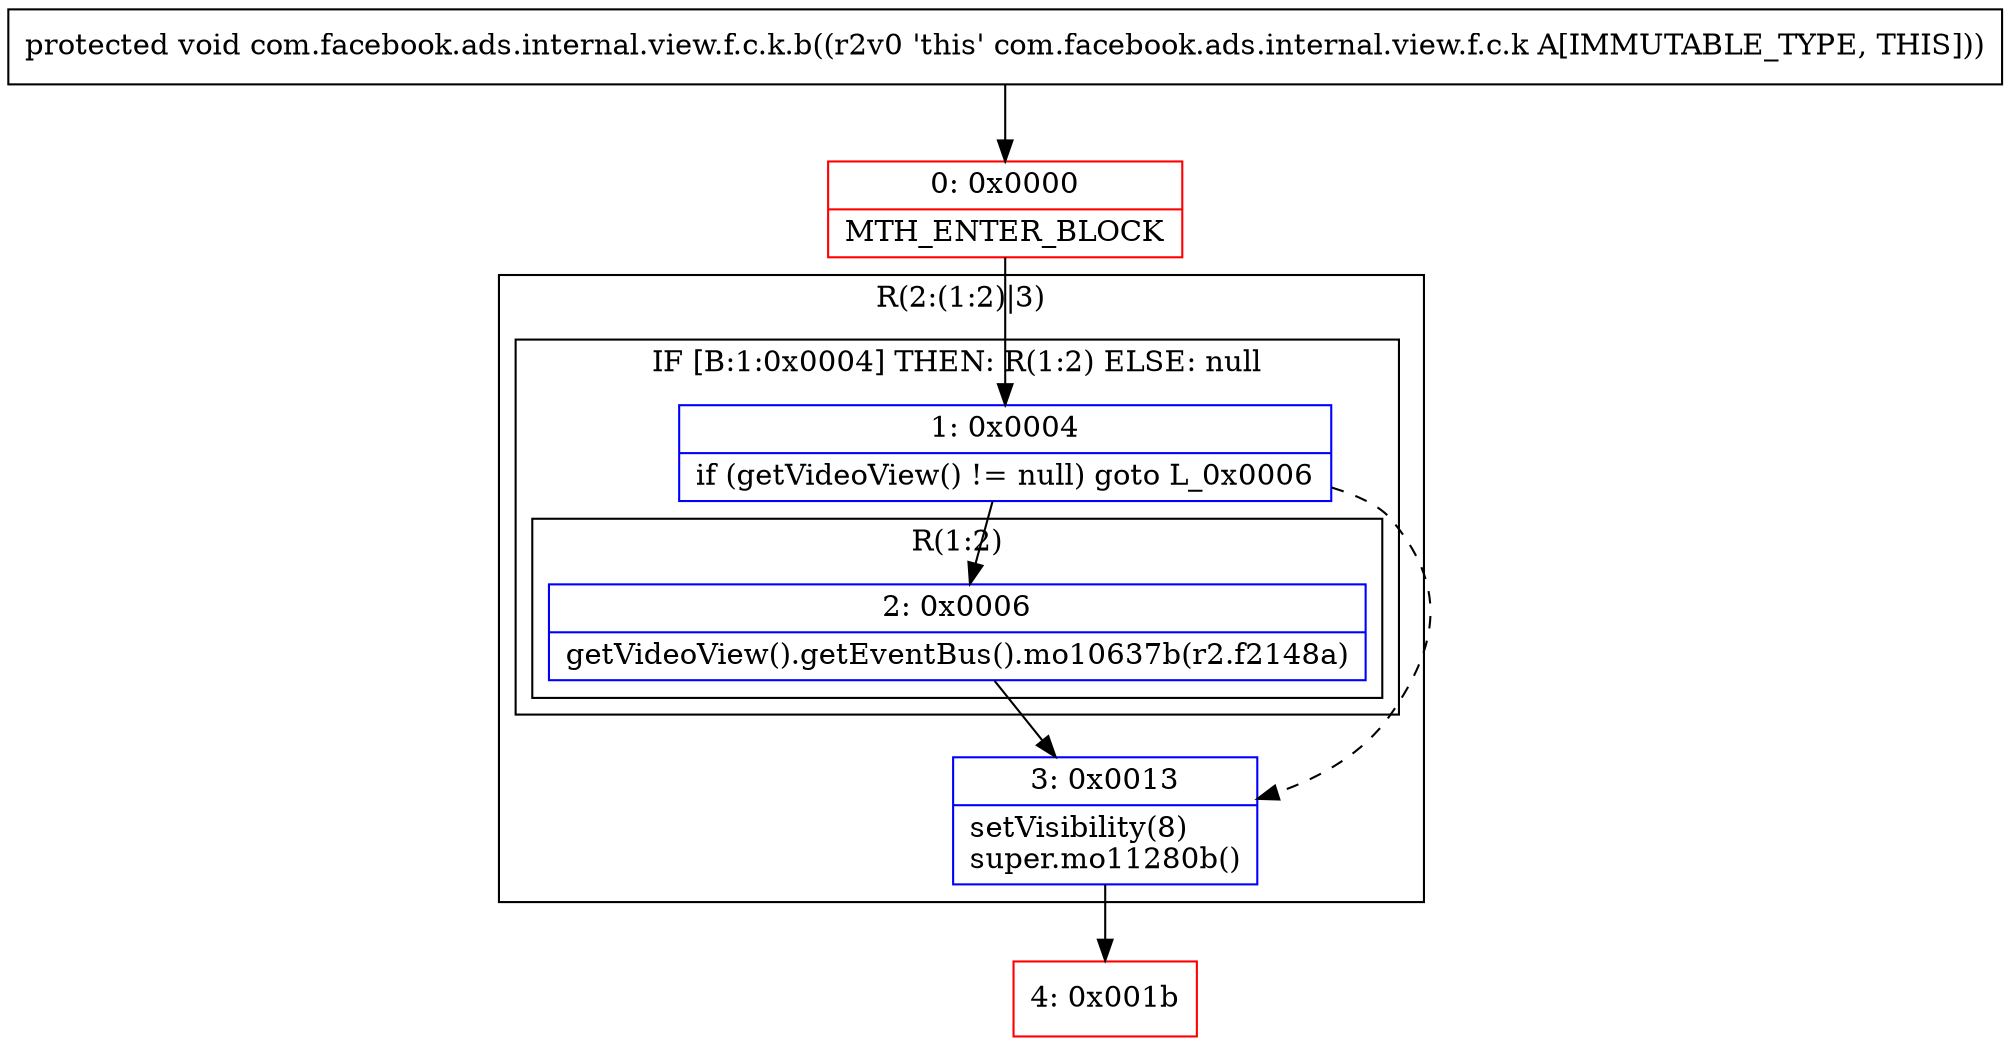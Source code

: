 digraph "CFG forcom.facebook.ads.internal.view.f.c.k.b()V" {
subgraph cluster_Region_1225870405 {
label = "R(2:(1:2)|3)";
node [shape=record,color=blue];
subgraph cluster_IfRegion_1885577486 {
label = "IF [B:1:0x0004] THEN: R(1:2) ELSE: null";
node [shape=record,color=blue];
Node_1 [shape=record,label="{1\:\ 0x0004|if (getVideoView() != null) goto L_0x0006\l}"];
subgraph cluster_Region_2107877989 {
label = "R(1:2)";
node [shape=record,color=blue];
Node_2 [shape=record,label="{2\:\ 0x0006|getVideoView().getEventBus().mo10637b(r2.f2148a)\l}"];
}
}
Node_3 [shape=record,label="{3\:\ 0x0013|setVisibility(8)\lsuper.mo11280b()\l}"];
}
Node_0 [shape=record,color=red,label="{0\:\ 0x0000|MTH_ENTER_BLOCK\l}"];
Node_4 [shape=record,color=red,label="{4\:\ 0x001b}"];
MethodNode[shape=record,label="{protected void com.facebook.ads.internal.view.f.c.k.b((r2v0 'this' com.facebook.ads.internal.view.f.c.k A[IMMUTABLE_TYPE, THIS])) }"];
MethodNode -> Node_0;
Node_1 -> Node_2;
Node_1 -> Node_3[style=dashed];
Node_2 -> Node_3;
Node_3 -> Node_4;
Node_0 -> Node_1;
}

